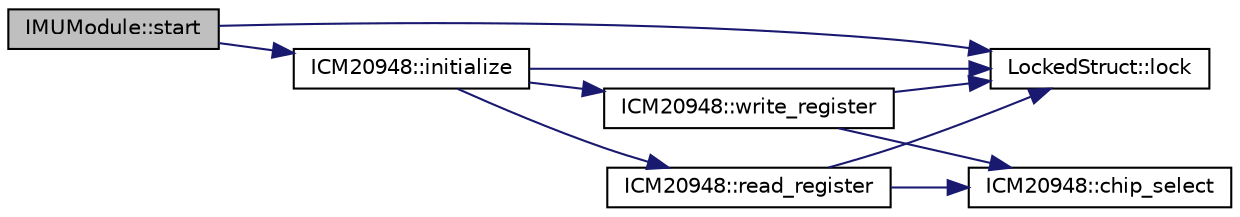 digraph "IMUModule::start"
{
  edge [fontname="Helvetica",fontsize="10",labelfontname="Helvetica",labelfontsize="10"];
  node [fontname="Helvetica",fontsize="10",shape=record];
  rankdir="LR";
  Node9 [label="IMUModule::start",height=0.2,width=0.4,color="black", fillcolor="grey75", style="filled", fontcolor="black"];
  Node9 -> Node10 [color="midnightblue",fontsize="10",style="solid",fontname="Helvetica"];
  Node10 [label="ICM20948::initialize",height=0.2,width=0.4,color="black", fillcolor="white", style="filled",URL="$class_i_c_m20948.html#a874be85ce182b369b030c88bb85871b5"];
  Node10 -> Node11 [color="midnightblue",fontsize="10",style="solid",fontname="Helvetica"];
  Node11 [label="LockedStruct::lock",height=0.2,width=0.4,color="black", fillcolor="white", style="filled",URL="$struct_locked_struct.html#aa207b98a1cd6c569a96e7d1d5565478f",tooltip="Lock this struct. "];
  Node10 -> Node12 [color="midnightblue",fontsize="10",style="solid",fontname="Helvetica"];
  Node12 [label="ICM20948::read_register",height=0.2,width=0.4,color="black", fillcolor="white", style="filled",URL="$class_i_c_m20948.html#af90dbbef53872f46ae5759947bc8b652"];
  Node12 -> Node11 [color="midnightblue",fontsize="10",style="solid",fontname="Helvetica"];
  Node12 -> Node13 [color="midnightblue",fontsize="10",style="solid",fontname="Helvetica"];
  Node13 [label="ICM20948::chip_select",height=0.2,width=0.4,color="black", fillcolor="white", style="filled",URL="$class_i_c_m20948.html#a9c09349b12d32525fbec5a31440dfe79"];
  Node10 -> Node14 [color="midnightblue",fontsize="10",style="solid",fontname="Helvetica"];
  Node14 [label="ICM20948::write_register",height=0.2,width=0.4,color="black", fillcolor="white", style="filled",URL="$class_i_c_m20948.html#a85207eba3f7e4ecc7f4c6e2e4cf812b0"];
  Node14 -> Node11 [color="midnightblue",fontsize="10",style="solid",fontname="Helvetica"];
  Node14 -> Node13 [color="midnightblue",fontsize="10",style="solid",fontname="Helvetica"];
  Node9 -> Node11 [color="midnightblue",fontsize="10",style="solid",fontname="Helvetica"];
}
